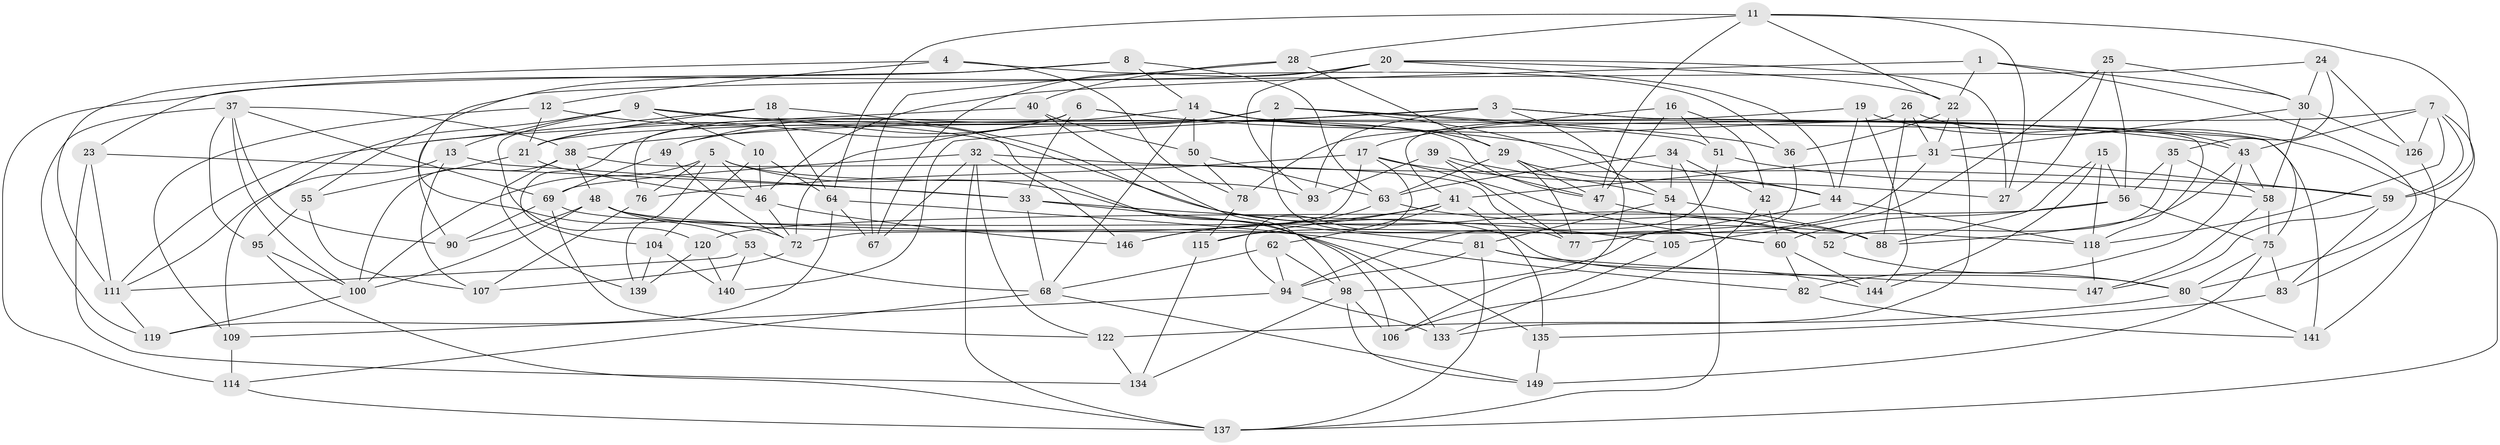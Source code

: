 // Generated by graph-tools (version 1.1) at 2025/52/02/27/25 19:52:32]
// undirected, 104 vertices, 253 edges
graph export_dot {
graph [start="1"]
  node [color=gray90,style=filled];
  1;
  2 [super="+148"];
  3 [super="+131"];
  4;
  5 [super="+108"];
  6 [super="+136"];
  7 [super="+71"];
  8;
  9 [super="+113"];
  10;
  11 [super="+110"];
  12;
  13;
  14 [super="+45"];
  15;
  16;
  17 [super="+66"];
  18;
  19;
  20 [super="+61"];
  21 [super="+86"];
  22 [super="+79"];
  23;
  24;
  25;
  26;
  27;
  28;
  29 [super="+99"];
  30 [super="+132"];
  31 [super="+91"];
  32 [super="+127"];
  33 [super="+89"];
  34;
  35;
  36;
  37 [super="+57"];
  38 [super="+74"];
  39;
  40;
  41 [super="+70"];
  42;
  43 [super="+117"];
  44 [super="+65"];
  46 [super="+97"];
  47 [super="+116"];
  48 [super="+130"];
  49;
  50;
  51;
  52;
  53;
  54 [super="+102"];
  55;
  56 [super="+85"];
  58 [super="+124"];
  59 [super="+125"];
  60 [super="+73"];
  62;
  63 [super="+123"];
  64 [super="+87"];
  67;
  68 [super="+129"];
  69 [super="+101"];
  72 [super="+84"];
  75 [super="+92"];
  76;
  77;
  78;
  80 [super="+138"];
  81 [super="+128"];
  82;
  83;
  88 [super="+103"];
  90;
  93;
  94 [super="+96"];
  95;
  98 [super="+112"];
  100 [super="+142"];
  104;
  105;
  106;
  107;
  109;
  111 [super="+143"];
  114;
  115;
  118 [super="+121"];
  119;
  120;
  122;
  126;
  133;
  134;
  135;
  137 [super="+145"];
  139;
  140;
  141;
  144;
  146;
  147;
  149;
  1 -- 80;
  1 -- 46;
  1 -- 22;
  1 -- 30;
  2 -- 51;
  2 -- 77;
  2 -- 49;
  2 -- 36;
  2 -- 54;
  2 -- 72;
  3 -- 140;
  3 -- 106;
  3 -- 93;
  3 -- 118;
  3 -- 141;
  3 -- 38;
  4 -- 12;
  4 -- 36;
  4 -- 111;
  4 -- 78;
  5 -- 46;
  5 -- 76;
  5 -- 139;
  5 -- 100;
  5 -- 93;
  5 -- 133;
  6 -- 47;
  6 -- 33;
  6 -- 104;
  6 -- 76;
  6 -- 44;
  6 -- 21;
  7 -- 78;
  7 -- 83;
  7 -- 126;
  7 -- 118;
  7 -- 43;
  7 -- 59;
  8 -- 23;
  8 -- 63;
  8 -- 72;
  8 -- 14;
  9 -- 10;
  9 -- 75;
  9 -- 120;
  9 -- 13;
  9 -- 109;
  9 -- 106;
  10 -- 104;
  10 -- 64;
  10 -- 46;
  11 -- 28;
  11 -- 47;
  11 -- 27;
  11 -- 59;
  11 -- 22;
  11 -- 64;
  12 -- 52;
  12 -- 109;
  12 -- 21;
  13 -- 107;
  13 -- 33;
  13 -- 111;
  14 -- 50;
  14 -- 43;
  14 -- 68;
  14 -- 49;
  14 -- 29;
  15 -- 56;
  15 -- 144;
  15 -- 118;
  15 -- 88;
  16 -- 42;
  16 -- 51;
  16 -- 17;
  16 -- 47;
  17 -- 27;
  17 -- 60;
  17 -- 72;
  17 -- 76;
  17 -- 94;
  18 -- 21;
  18 -- 64;
  18 -- 80;
  18 -- 90;
  19 -- 43;
  19 -- 144;
  19 -- 21;
  19 -- 44;
  20 -- 67;
  20 -- 27;
  20 -- 22;
  20 -- 114;
  20 -- 93;
  20 -- 44;
  21 -- 46;
  21 -- 55;
  22 -- 133;
  22 -- 31;
  22 -- 36;
  23 -- 134;
  23 -- 33;
  23 -- 111;
  24 -- 126;
  24 -- 55;
  24 -- 35;
  24 -- 30;
  25 -- 27;
  25 -- 105;
  25 -- 56;
  25 -- 30;
  26 -- 137;
  26 -- 31;
  26 -- 88;
  26 -- 41;
  28 -- 67;
  28 -- 40;
  28 -- 29;
  29 -- 77;
  29 -- 44;
  29 -- 47;
  29 -- 63;
  30 -- 126;
  30 -- 58;
  30 -- 31;
  31 -- 115;
  31 -- 41;
  31 -- 59;
  32 -- 69;
  32 -- 59;
  32 -- 137;
  32 -- 122;
  32 -- 67;
  32 -- 146;
  33 -- 105;
  33 -- 81;
  33 -- 68;
  34 -- 42;
  34 -- 137;
  34 -- 63;
  34 -- 54;
  35 -- 58;
  35 -- 52;
  35 -- 56;
  36 -- 98;
  37 -- 95;
  37 -- 90;
  37 -- 69;
  37 -- 100;
  37 -- 119;
  37 -- 38;
  38 -- 60;
  38 -- 139;
  38 -- 48;
  38 -- 100;
  39 -- 93;
  39 -- 77;
  39 -- 47;
  39 -- 54;
  40 -- 50;
  40 -- 98;
  40 -- 111;
  41 -- 115;
  41 -- 62;
  41 -- 146;
  41 -- 135;
  42 -- 60;
  42 -- 106;
  43 -- 88;
  43 -- 82;
  43 -- 58;
  44 -- 77;
  44 -- 118;
  46 -- 72;
  46 -- 146;
  47 -- 52;
  48 -- 53;
  48 -- 90;
  48 -- 82;
  48 -- 118;
  48 -- 100;
  49 -- 69;
  49 -- 72;
  50 -- 78;
  50 -- 63;
  51 -- 94;
  51 -- 58;
  52 -- 80;
  53 -- 140;
  53 -- 68;
  53 -- 111;
  54 -- 105;
  54 -- 81;
  54 -- 88;
  55 -- 107;
  55 -- 95;
  56 -- 75;
  56 -- 60;
  56 -- 120;
  58 -- 75;
  58 -- 147;
  59 -- 83;
  59 -- 147;
  60 -- 82;
  60 -- 144;
  62 -- 94;
  62 -- 98;
  62 -- 68;
  63 -- 146;
  63 -- 88;
  64 -- 135;
  64 -- 67;
  64 -- 119;
  68 -- 149;
  68 -- 114;
  69 -- 122;
  69 -- 88;
  69 -- 90;
  72 -- 107;
  75 -- 83;
  75 -- 149;
  75 -- 80;
  76 -- 107;
  78 -- 115;
  80 -- 122;
  80 -- 141;
  81 -- 144;
  81 -- 147;
  81 -- 137;
  81 -- 94;
  82 -- 141;
  83 -- 135;
  94 -- 109;
  94 -- 133;
  95 -- 137;
  95 -- 100;
  98 -- 149;
  98 -- 134;
  98 -- 106;
  100 -- 119;
  104 -- 140;
  104 -- 139;
  105 -- 133;
  109 -- 114;
  111 -- 119;
  114 -- 137;
  115 -- 134;
  118 -- 147;
  120 -- 139;
  120 -- 140;
  122 -- 134;
  126 -- 141;
  135 -- 149;
}
